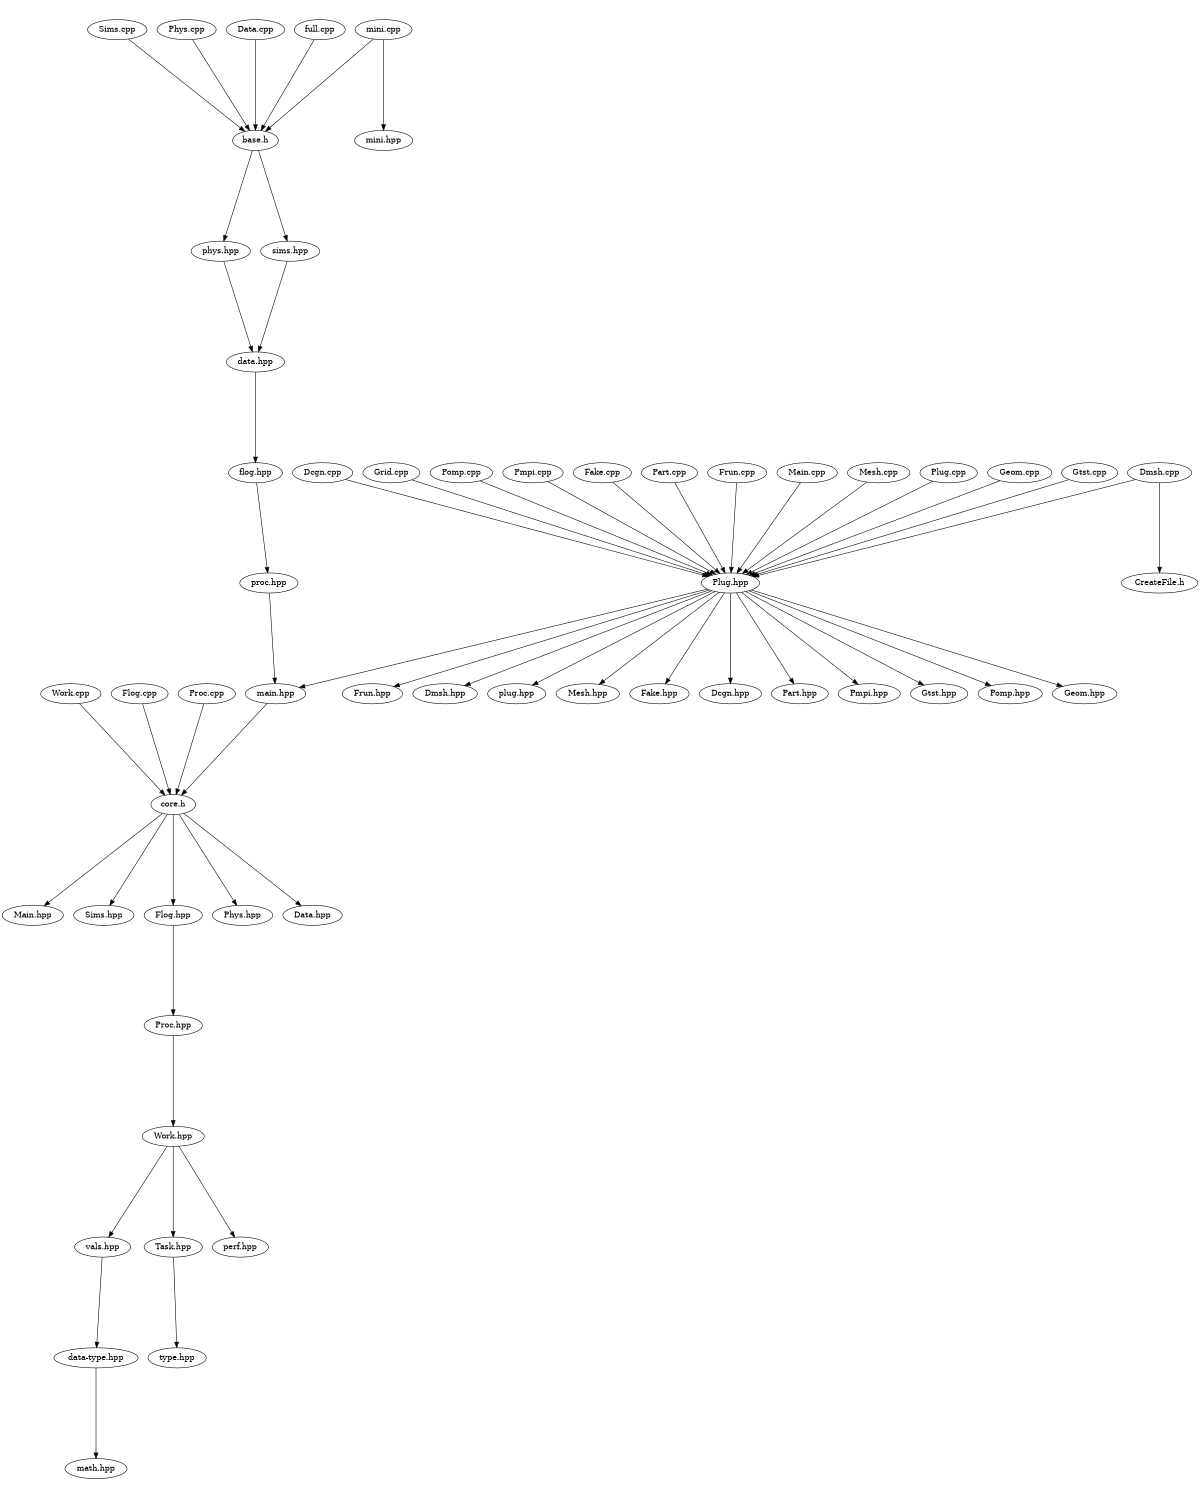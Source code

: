 digraph "source tree" {
    overlap=scale;
    size="8,10";
    ratio="fill";
    fontsize="16";
    fontname="Helvetica";
	clusterrank="local";
	"Plug.hpp" -> "Frun.hpp"
	"Plug.hpp" -> "Dmsh.hpp"
	"vals.hpp" -> "data-type.hpp"
	"Dcgn.cpp" -> "Plug.hpp"
	"Plug.hpp" -> "plug.hpp"
	"Sims.cpp" -> "base.h"
	"base.h" -> "phys.hpp"
	"Grid.cpp" -> "Plug.hpp"
	"Phys.cpp" -> "base.h"
	"Pomp.cpp" -> "Plug.hpp"
	"Plug.hpp" -> "Mesh.hpp"
	"proc.hpp" -> "main.hpp"
	"core.h" -> "Main.hpp"
	"Work.cpp" -> "core.h"
	"Dmsh.cpp" -> "CreateFile.h"
	"Plug.hpp" -> "Fake.hpp"
	"Dmsh.cpp" -> "Plug.hpp"
	"Pmpi.cpp" -> "Plug.hpp"
	"phys.hpp" -> "data.hpp"
	"Data.cpp" -> "base.h"
	"Plug.hpp" -> "Dcgn.hpp"
	"core.h" -> "Sims.hpp"
	"full.cpp" -> "base.h"
	"data.hpp" -> "flog.hpp"
	"Fake.cpp" -> "Plug.hpp"
	"Flog.hpp" -> "Proc.hpp"
	"mini.cpp" -> "mini.hpp"
	"Task.hpp" -> "type.hpp"
	"Work.hpp" -> "Task.hpp"
	"Flog.cpp" -> "core.h"
	"flog.hpp" -> "proc.hpp"
	"Part.cpp" -> "Plug.hpp"
	"core.h" -> "Flog.hpp"
	"Proc.cpp" -> "core.h"
	"Work.hpp" -> "vals.hpp"
	"mini.cpp" -> "base.h"
	"Frun.cpp" -> "Plug.hpp"
	"Plug.hpp" -> "Part.hpp"
	"Main.cpp" -> "Plug.hpp"
	"Plug.hpp" -> "Pmpi.hpp"
	"base.h" -> "sims.hpp"
	"data-type.hpp" -> "math.hpp"
	"Mesh.cpp" -> "Plug.hpp"
	"sims.hpp" -> "data.hpp"
	"Plug.hpp" -> "Gtst.hpp"
	"Work.hpp" -> "perf.hpp"
	"Plug.cpp" -> "Plug.hpp"
	"Proc.hpp" -> "Work.hpp"
	"Geom.cpp" -> "Plug.hpp"
	"Plug.hpp" -> "main.hpp"
	"Plug.hpp" -> "Pomp.hpp"
	"main.hpp" -> "core.h"
	"Plug.hpp" -> "Geom.hpp"
	"core.h" -> "Phys.hpp"
	"core.h" -> "Data.hpp"
	"Gtst.cpp" -> "Plug.hpp"
}
